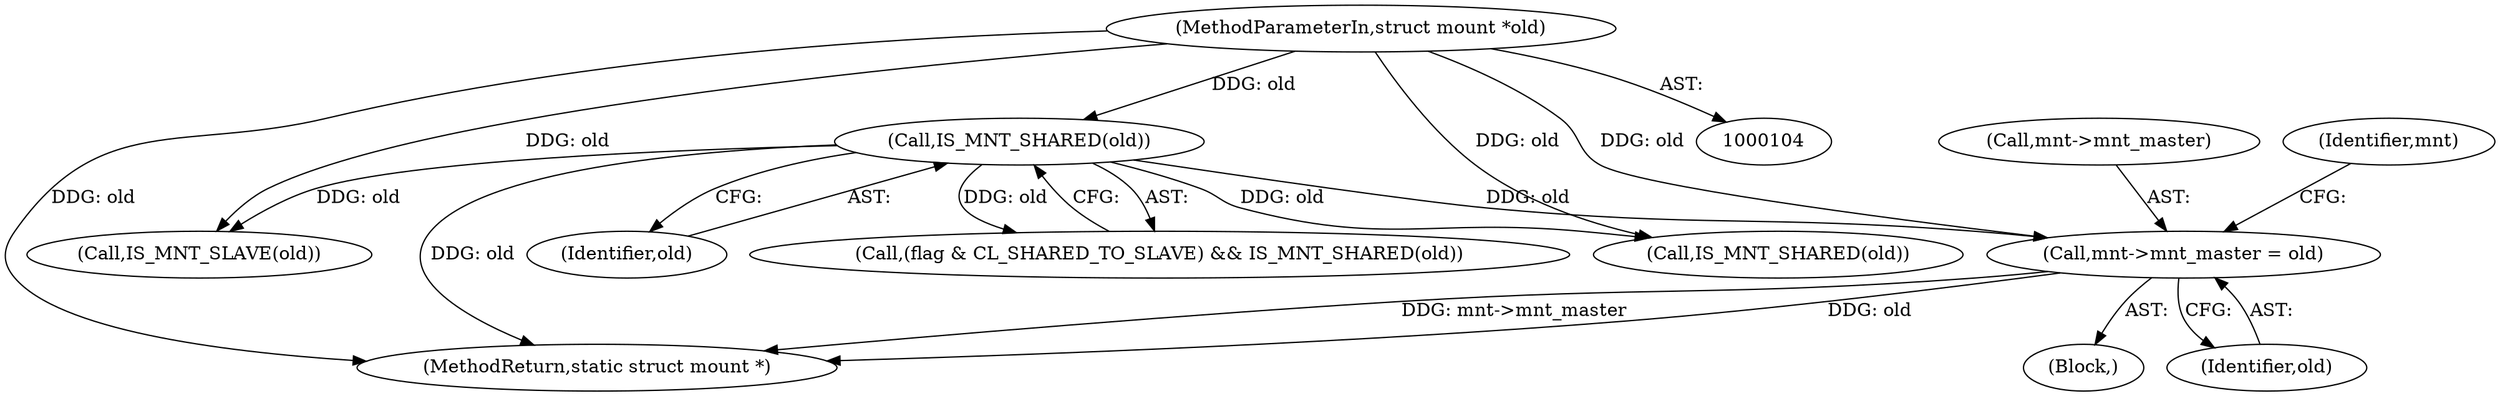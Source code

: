 digraph "0_linux_9566d6742852c527bf5af38af5cbb878dad75705@pointer" {
"1000341" [label="(Call,mnt->mnt_master = old)"];
"1000329" [label="(Call,IS_MNT_SHARED(old))"];
"1000105" [label="(MethodParameterIn,struct mount *old)"];
"1000372" [label="(Call,IS_MNT_SLAVE(old))"];
"1000325" [label="(Call,(flag & CL_SHARED_TO_SLAVE) && IS_MNT_SHARED(old))"];
"1000341" [label="(Call,mnt->mnt_master = old)"];
"1000330" [label="(Identifier,old)"];
"1000105" [label="(MethodParameterIn,struct mount *old)"];
"1000427" [label="(MethodReturn,static struct mount *)"];
"1000345" [label="(Identifier,old)"];
"1000342" [label="(Call,mnt->mnt_master)"];
"1000347" [label="(Identifier,mnt)"];
"1000329" [label="(Call,IS_MNT_SHARED(old))"];
"1000331" [label="(Block,)"];
"1000360" [label="(Call,IS_MNT_SHARED(old))"];
"1000341" -> "1000331"  [label="AST: "];
"1000341" -> "1000345"  [label="CFG: "];
"1000342" -> "1000341"  [label="AST: "];
"1000345" -> "1000341"  [label="AST: "];
"1000347" -> "1000341"  [label="CFG: "];
"1000341" -> "1000427"  [label="DDG: mnt->mnt_master"];
"1000341" -> "1000427"  [label="DDG: old"];
"1000329" -> "1000341"  [label="DDG: old"];
"1000105" -> "1000341"  [label="DDG: old"];
"1000329" -> "1000325"  [label="AST: "];
"1000329" -> "1000330"  [label="CFG: "];
"1000330" -> "1000329"  [label="AST: "];
"1000325" -> "1000329"  [label="CFG: "];
"1000329" -> "1000427"  [label="DDG: old"];
"1000329" -> "1000325"  [label="DDG: old"];
"1000105" -> "1000329"  [label="DDG: old"];
"1000329" -> "1000360"  [label="DDG: old"];
"1000329" -> "1000372"  [label="DDG: old"];
"1000105" -> "1000104"  [label="AST: "];
"1000105" -> "1000427"  [label="DDG: old"];
"1000105" -> "1000360"  [label="DDG: old"];
"1000105" -> "1000372"  [label="DDG: old"];
}

